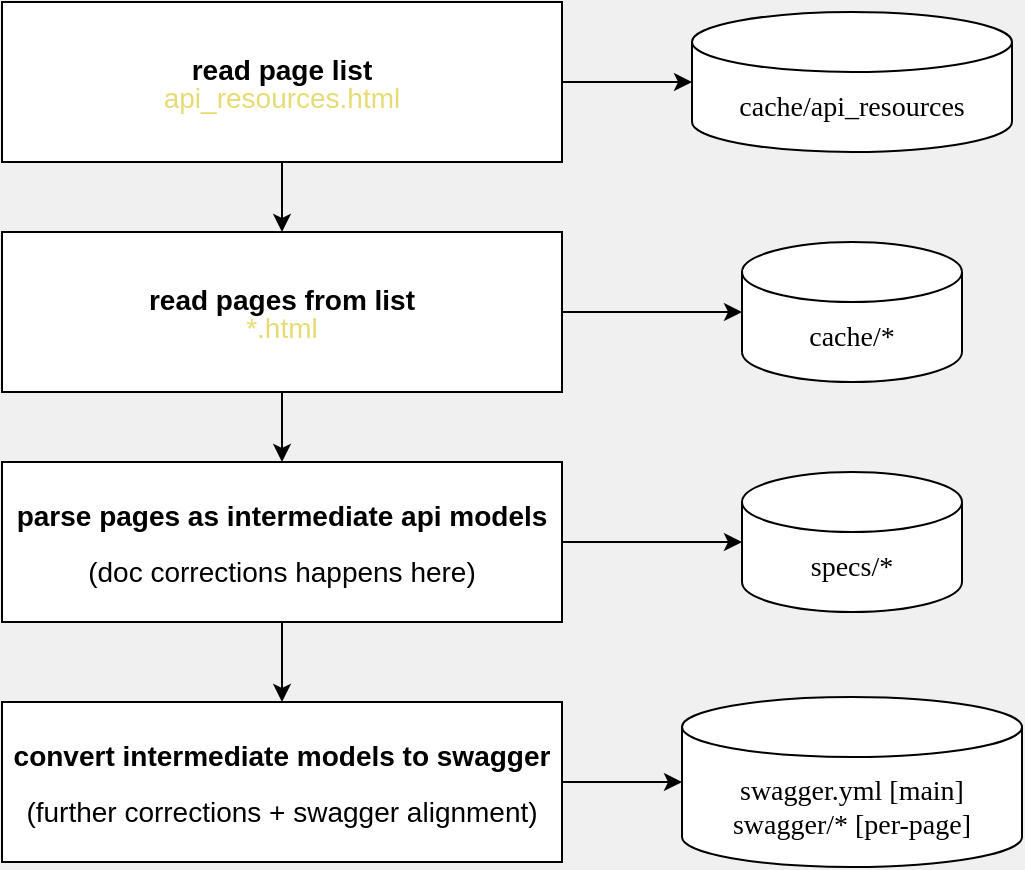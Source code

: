 <mxfile>
    <diagram id="RPXA6CBJJ550cxHUIo1A" name="Page-1">
        <mxGraphModel dx="842" dy="790" grid="1" gridSize="10" guides="1" tooltips="1" connect="1" arrows="1" fold="1" page="1" pageScale="1" pageWidth="850" pageHeight="1100" background="#F0F0F0" math="0" shadow="0">
            <root>
                <mxCell id="0"/>
                <mxCell id="1" parent="0"/>
                <mxCell id="13" value="" style="edgeStyle=none;html=1;fontFamily=Helvetica;fontSize=14;" parent="1" source="2" target="7" edge="1">
                    <mxGeometry relative="1" as="geometry"/>
                </mxCell>
                <mxCell id="20" value="" style="edgeStyle=none;html=1;fontFamily=Helvetica;fontSize=14;" parent="1" source="2" target="19" edge="1">
                    <mxGeometry relative="1" as="geometry"/>
                </mxCell>
                <mxCell id="2" value="&lt;p style=&quot;font-size: 14px ; line-height: 1&quot;&gt;&lt;b&gt;read page list&lt;br&gt;&lt;/b&gt;&lt;span style=&quot;color: rgb(230 , 219 , 116)&quot;&gt;api_resources.html&lt;/span&gt;&lt;/p&gt;" style="rounded=0;whiteSpace=wrap;html=1;fillColor=default;labelBackgroundColor=none;" parent="1" vertex="1">
                    <mxGeometry x="220" y="120" width="280" height="80" as="geometry"/>
                </mxCell>
                <mxCell id="18" value="" style="edgeStyle=none;html=1;fontFamily=Helvetica;fontSize=14;" parent="1" source="10" target="17" edge="1">
                    <mxGeometry relative="1" as="geometry"/>
                </mxCell>
                <mxCell id="24" value="" style="edgeStyle=none;html=1;fontFamily=Helvetica;fontSize=14;" parent="1" source="10" target="23" edge="1">
                    <mxGeometry relative="1" as="geometry"/>
                </mxCell>
                <mxCell id="10" value="&lt;p style=&quot;font-size: 14px ; line-height: 1&quot;&gt;&lt;b&gt;parse pages as intermediate api models&lt;br&gt;&lt;/b&gt;&lt;br&gt;(doc corrections happens here)&lt;/p&gt;" style="rounded=0;whiteSpace=wrap;html=1;fillColor=default;labelBackgroundColor=none;" parent="1" vertex="1">
                    <mxGeometry x="220" y="350" width="280" height="80" as="geometry"/>
                </mxCell>
                <mxCell id="14" value="" style="edgeStyle=none;html=1;fontFamily=Helvetica;fontSize=14;" parent="1" source="7" target="10" edge="1">
                    <mxGeometry relative="1" as="geometry"/>
                </mxCell>
                <mxCell id="22" value="" style="edgeStyle=none;html=1;fontFamily=Helvetica;fontSize=14;" parent="1" source="7" target="21" edge="1">
                    <mxGeometry relative="1" as="geometry"/>
                </mxCell>
                <mxCell id="7" value="&lt;p style=&quot;font-size: 14px ; line-height: 1&quot;&gt;&lt;b&gt;read pages from list&lt;br&gt;&lt;/b&gt;&lt;span style=&quot;color: rgb(230 , 219 , 116)&quot;&gt;*.html&lt;/span&gt;&lt;/p&gt;" style="rounded=0;whiteSpace=wrap;html=1;fillColor=default;labelBackgroundColor=none;" parent="1" vertex="1">
                    <mxGeometry x="220" y="235" width="280" height="80" as="geometry"/>
                </mxCell>
                <mxCell id="26" value="" style="edgeStyle=none;html=1;fontFamily=Helvetica;fontSize=14;" parent="1" source="17" target="25" edge="1">
                    <mxGeometry relative="1" as="geometry"/>
                </mxCell>
                <mxCell id="17" value="&lt;p style=&quot;font-size: 14px ; line-height: 1&quot;&gt;&lt;b&gt;convert&amp;nbsp;&lt;/b&gt;&lt;b&gt;intermediate&lt;/b&gt;&lt;b&gt;&amp;nbsp;models to swagger&lt;/b&gt;&lt;/p&gt;&lt;p style=&quot;font-size: 14px ; line-height: 1&quot;&gt;(further corrections + swagger alignment)&lt;/p&gt;" style="rounded=0;whiteSpace=wrap;html=1;fillColor=default;labelBackgroundColor=none;" parent="1" vertex="1">
                    <mxGeometry x="220" y="470" width="280" height="80" as="geometry"/>
                </mxCell>
                <mxCell id="19" value="cache/api_resources" style="shape=cylinder3;whiteSpace=wrap;html=1;boundedLbl=1;backgroundOutline=1;size=15;fontFamily=Iosevka;fontSize=14;" parent="1" vertex="1">
                    <mxGeometry x="565" y="125" width="160" height="70" as="geometry"/>
                </mxCell>
                <mxCell id="21" value="cache/*" style="shape=cylinder3;whiteSpace=wrap;html=1;boundedLbl=1;backgroundOutline=1;size=15;fontFamily=Iosevka;fontSize=14;" parent="1" vertex="1">
                    <mxGeometry x="590" y="240" width="110" height="70" as="geometry"/>
                </mxCell>
                <mxCell id="23" value="specs/*" style="shape=cylinder3;whiteSpace=wrap;html=1;boundedLbl=1;backgroundOutline=1;size=15;fontFamily=Iosevka;fontSize=14;" parent="1" vertex="1">
                    <mxGeometry x="590" y="355" width="110" height="70" as="geometry"/>
                </mxCell>
                <mxCell id="25" value="swagger.yml [main]&lt;br&gt;swagger/* [per-page]" style="shape=cylinder3;whiteSpace=wrap;html=1;boundedLbl=1;backgroundOutline=1;size=15;fontFamily=Iosevka;fontSize=14;" parent="1" vertex="1">
                    <mxGeometry x="560" y="467.5" width="170" height="85" as="geometry"/>
                </mxCell>
            </root>
        </mxGraphModel>
    </diagram>
</mxfile>